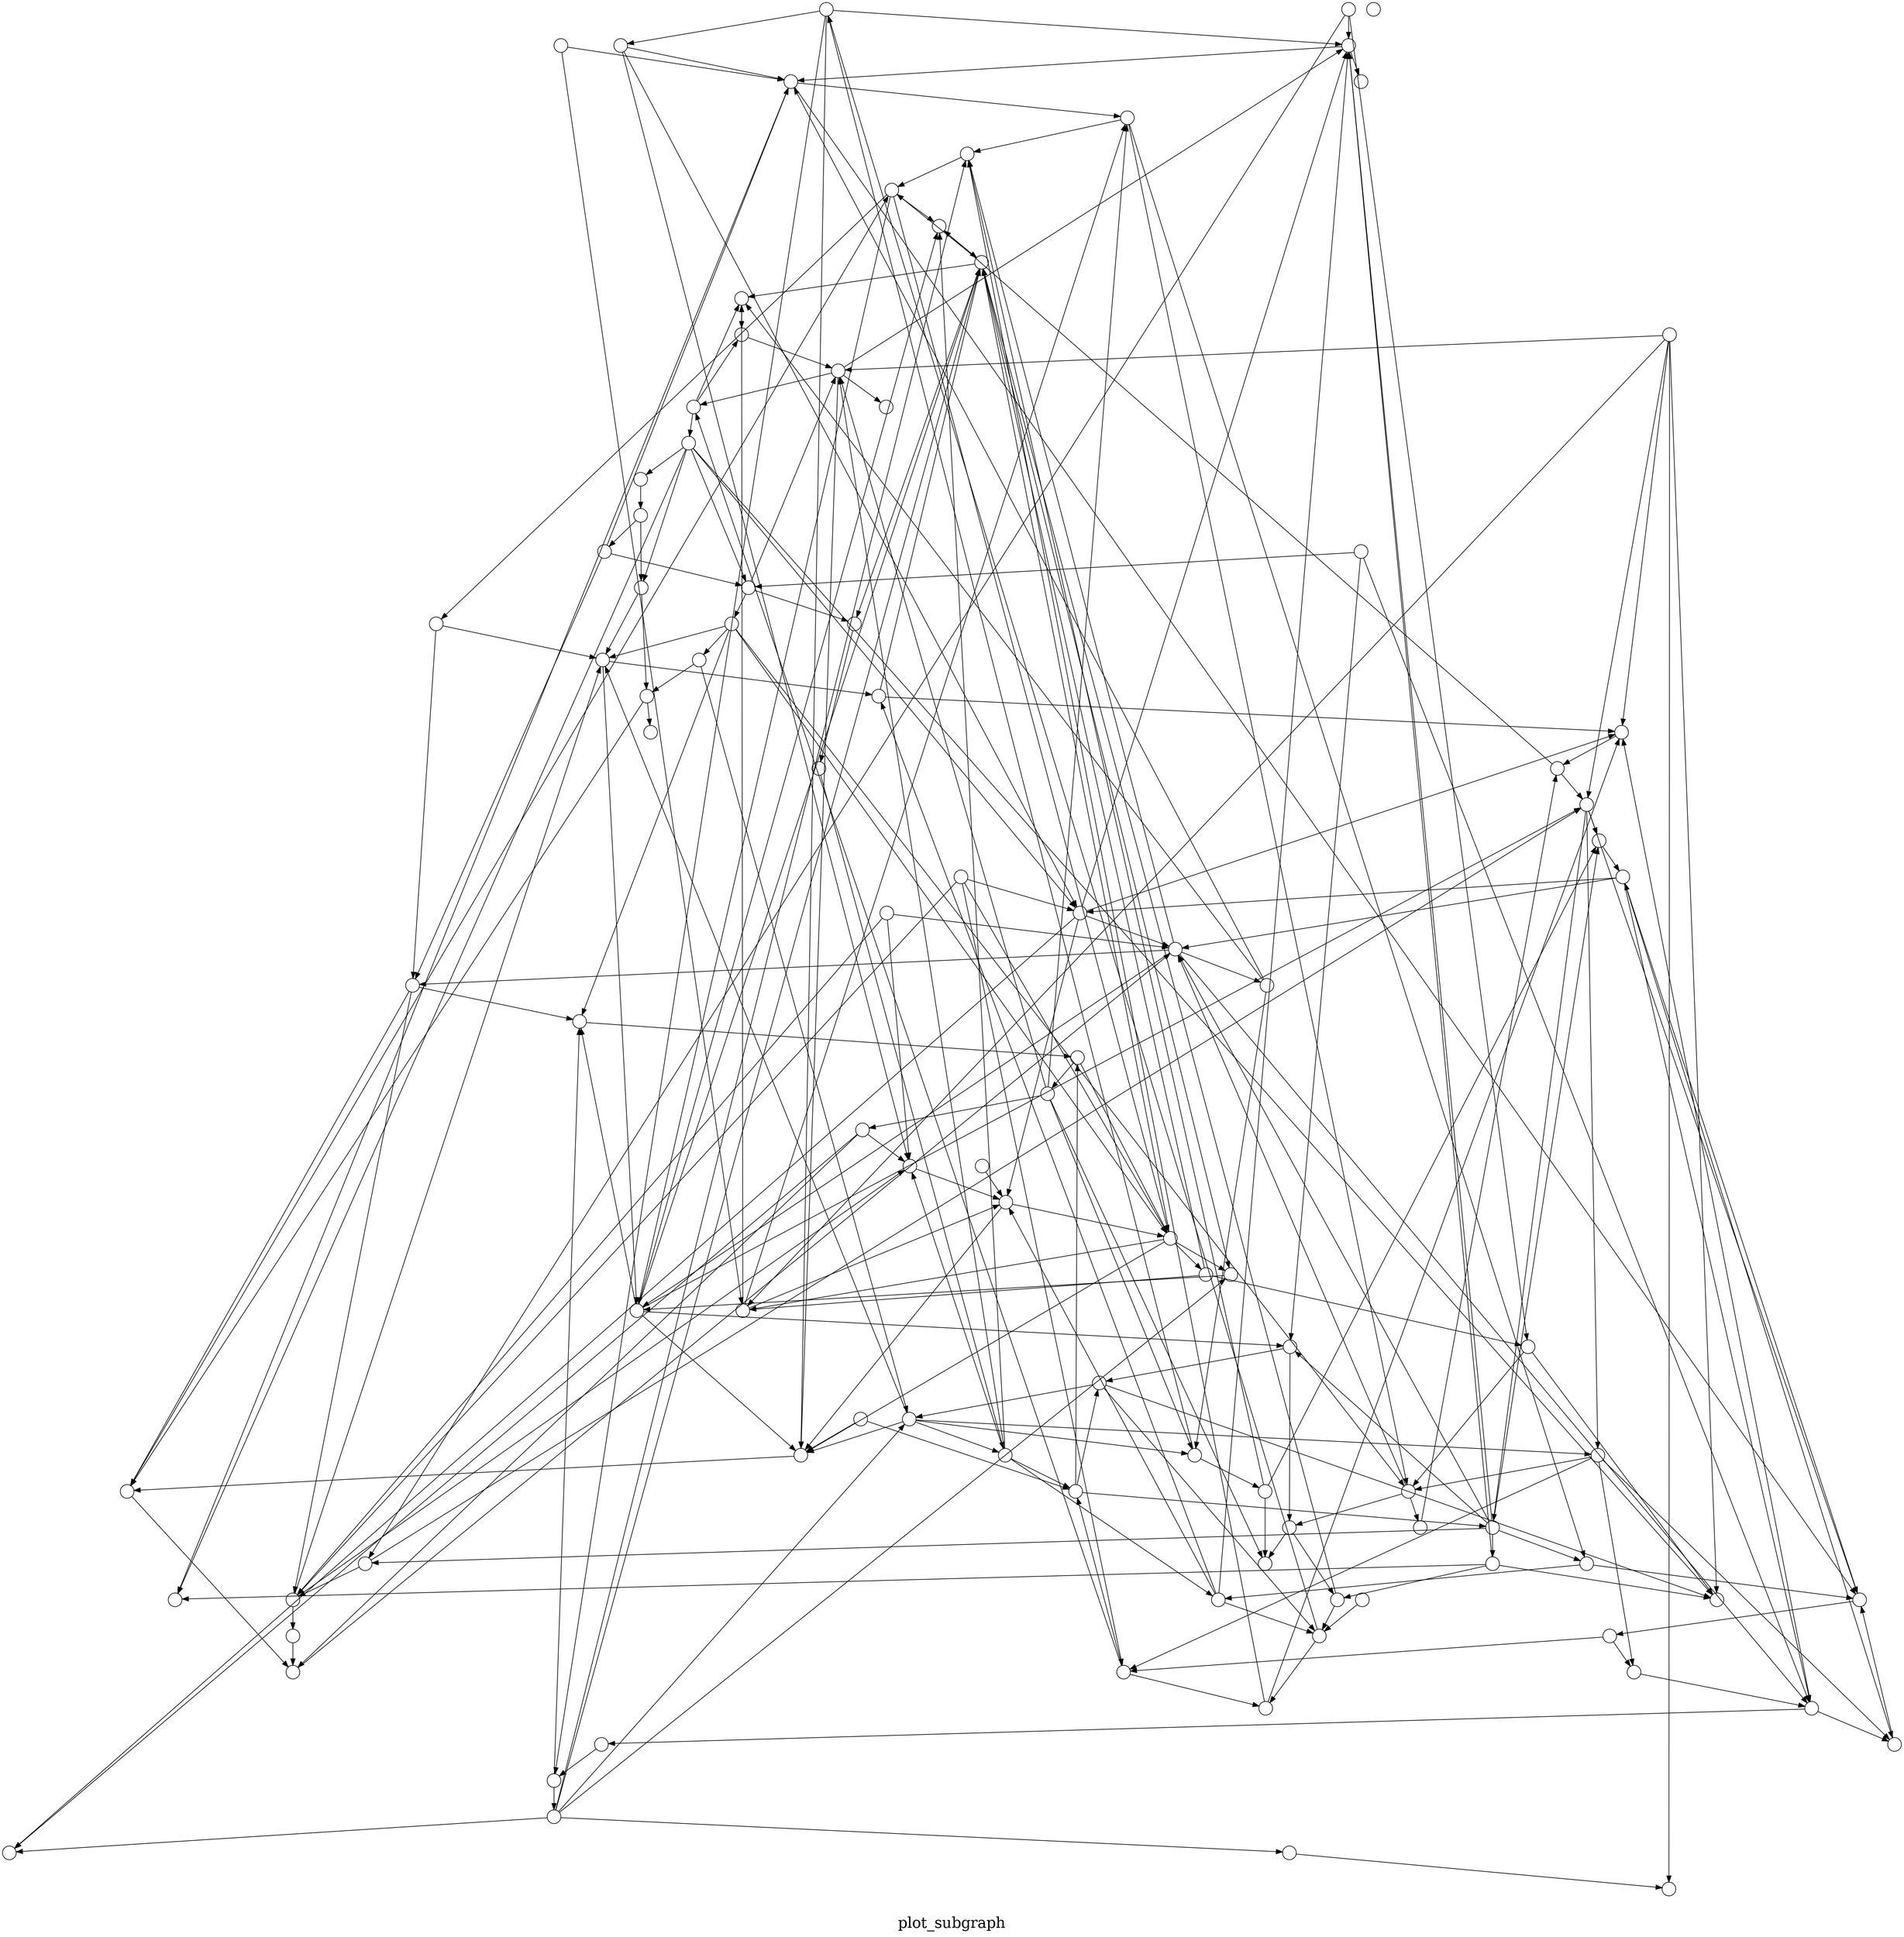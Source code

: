 /*****
plot_subgraph
*****/

digraph G {
  graph [splines=false overlap=false]
  node  [shape=ellipse, width=0.3, height=0.3, label=""]
  1 ;
  2 ;
  3 ;
  4 ;
  5 ;
  6 ;
  7 ;
  8 ;
  9 ;
  10 ;
  11 ;
  12 ;
  13 ;
  14 ;
  15 ;
  16 ;
  17 ;
  18 ;
  19 ;
  20 ;
  21 ;
  22 ;
  23 ;
  24 ;
  25 ;
  26 ;
  27 ;
  28 ;
  29 ;
  30 ;
  31 ;
  32 ;
  33 ;
  34 ;
  35 ;
  36 ;
  37 ;
  38 ;
  39 ;
  40 ;
  41 ;
  42 ;
  43 ;
  44 ;
  45 ;
  46 ;
  47 ;
  48 ;
  49 ;
  50 ;
  51 ;
  52 ;
  53 ;
  54 ;
  55 ;
  56 ;
  57 ;
  58 ;
  59 ;
  60 ;
  61 ;
  62 ;
  63 ;
  64 ;
  65 ;
  66 ;
  67 ;
  68 ;
  69 ;
  70 ;
  71 ;
  72 ;
  73 ;
  74 ;
  75 ;
  76 ;
  77 ;
  78 ;
  79 ;
  80 ;
  81 ;
  82 ;
  83 ;
  84 ;
  85 ;
  86 ;
  87 ;
  88 ;
  89 ;
  90 ;
  91 ;
  92 ;
  93 ;
  94 ;
  95 ;
  96 ;
  97 ;
  98 ;
  99 ;
  100 ;
  1 -> 32;
  1 -> 33;
  1 -> 51;
  1 -> 72;
  2 -> 53;
  3 -> 26;
  4 -> 45;
  4 -> 67;
  4 -> 95;
  5 -> 81;
  6 -> 45;
  6 -> 76;
  7 -> 24;
  8 -> 64;
  8 -> 70;
  8 -> 81;
  9 -> 59;
  10 -> 22;
  10 -> 32;
  10 -> 33;
  10 -> 89;
  12 -> 53;
  13 -> 2;
  13 -> 5;
  13 -> 10;
  13 -> 60;
  13 -> 92;
  14 -> 15;
  14 -> 34;
  14 -> 91;
  15 -> 26;
  15 -> 74;
  16 -> 43;
  16 -> 45;
  16 -> 65;
  17 -> 1;
  17 -> 6;
  18 -> 4;
  18 -> 11;
  18 -> 96;
  19 -> 25;
  19 -> 73;
  20 -> 41;
  20 -> 42;
  20 -> 47;
  20 -> 85;
  21 -> 34;
  21 -> 36;
  21 -> 87;
  21 -> 95;
  21 -> 99;
  23 -> 10;
  23 -> 21;
  23 -> 82;
  25 -> 43;
  25 -> 75;
  26 -> 42;
  27 -> 11;
  27 -> 32;
  27 -> 75;
  27 -> 84;
  28 -> 54;
  28 -> 87;
  29 -> 41;
  29 -> 80;
  29 -> 87;
  29 -> 91;
  30 -> 32;
  30 -> 64;
  30 -> 79;
  31 -> 17;
  32 -> 18;
  32 -> 78;
  33 -> 15;
  34 -> 28;
  35 -> 76;
  35 -> 81;
  36 -> 35;
  36 -> 90;
  37 -> 71;
  38 -> 62;
  39 -> 85;
  40 -> 7;
  40 -> 44;
  40 -> 45;
  40 -> 56;
  40 -> 81;
  40 -> 97;
  41 -> 32;
  41 -> 42;
  41 -> 53;
  41 -> 56;
  41 -> 76;
  42 -> 14;
  42 -> 45;
  42 -> 63;
  42 -> 85;
  42 -> 90;
  44 -> 13;
  44 -> 33;
  44 -> 36;
  44 -> 52;
  44 -> 98;
  45 -> 74;
  46 -> 15;
  46 -> 50;
  47 -> 96;
48;
  49 -> 65;
  49 -> 88;
  49 -> 96;
  49 -> 98;
  51 -> 2;
  51 -> 18;
  51 -> 41;
  52 -> 1;
  52 -> 16;
  53 -> 33;
  53 -> 87;
  54 -> 4;
  54 -> 10;
  54 -> 43;
  54 -> 52;
  54 -> 55;
  55 -> 2;
  55 -> 26;
  55 -> 56;
  57 -> 19;
  57 -> 23;
  57 -> 85;
  58 -> 36;
  58 -> 46;
  59 -> 58;
  59 -> 100;
  60 -> 17;
  60 -> 32;
  60 -> 35;
  60 -> 53;
  61 -> 14;
  61 -> 36;
  62 -> 5;
  62 -> 49;
  63 -> 18;
  63 -> 37;
  63 -> 52;
  64 -> 84;
  64 -> 95;
  65 -> 20;
  66 -> 2;
  66 -> 42;
  66 -> 91;
  67 -> 60;
  67 -> 96;
  68 -> 10;
  68 -> 24;
  68 -> 49;
  68 -> 70;
  68 -> 76;
  68 -> 84;
  69 -> 39;
  69 -> 80;
  70 -> 4;
  70 -> 37;
  70 -> 53;
  71 -> 10;
  72 -> 34;
  72 -> 40;
  73 -> 17;
  73 -> 44;
  73 -> 84;
  74 -> 5;
  74 -> 61;
  74 -> 87;
  74 -> 90;
  75 -> 17;
  75 -> 81;
  76 -> 62;
  77 -> 13;
  79 -> 49;
  79 -> 91;
  80 -> 6;
  80 -> 89;
  80 -> 92;
  81 -> 37;
  81 -> 74;
  81 -> 82;
  81 -> 97;
  82 -> 77;
  83 -> 9;
  83 -> 11;
  83 -> 23;
  83 -> 41;
  83 -> 58;
  83 -> 84;
  85 -> 47;
  85 -> 76;
  85 -> 93;
  86 -> 18;
  86 -> 70;
  87 -> 8;
  87 -> 33;
  87 -> 70;
  87 -> 81;
  87 -> 97;
  88 -> 19;
  88 -> 27;
  88 -> 32;
  88 -> 42;
  88 -> 65;
  88 -> 67;
  88 -> 79;
  89 -> 37;
  89 -> 71;
  89 -> 83;
  90 -> 5;
  90 -> 19;
  90 -> 33;
  90 -> 34;
  90 -> 49;
  90 -> 81;
  91 -> 2;
  91 -> 3;
  91 -> 36;
  92 -> 28;
  92 -> 73;
  92 -> 88;
  93 -> 72;
  94 -> 33;
  94 -> 92;
  95 -> 25;
  95 -> 38;
  95 -> 42;
  96 -> 20;
  96 -> 69;
  97 -> 90;
  98 -> 39;
  98 -> 47;
  98 -> 80;
  98 -> 95;
  99 -> 44;
  99 -> 46;
  100 -> 14;
  100 -> 18;
  100 -> 23;
  label = "\nplot_subgraph\n";  fontsize=24;
}
